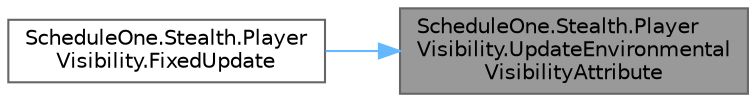 digraph "ScheduleOne.Stealth.PlayerVisibility.UpdateEnvironmentalVisibilityAttribute"
{
 // LATEX_PDF_SIZE
  bgcolor="transparent";
  edge [fontname=Helvetica,fontsize=10,labelfontname=Helvetica,labelfontsize=10];
  node [fontname=Helvetica,fontsize=10,shape=box,height=0.2,width=0.4];
  rankdir="RL";
  Node1 [id="Node000001",label="ScheduleOne.Stealth.Player\lVisibility.UpdateEnvironmental\lVisibilityAttribute",height=0.2,width=0.4,color="gray40", fillcolor="grey60", style="filled", fontcolor="black",tooltip=" "];
  Node1 -> Node2 [id="edge1_Node000001_Node000002",dir="back",color="steelblue1",style="solid",tooltip=" "];
  Node2 [id="Node000002",label="ScheduleOne.Stealth.Player\lVisibility.FixedUpdate",height=0.2,width=0.4,color="grey40", fillcolor="white", style="filled",URL="$class_schedule_one_1_1_stealth_1_1_player_visibility.html#addbb22dab1e508151ae92b331b67dff4",tooltip=" "];
}
